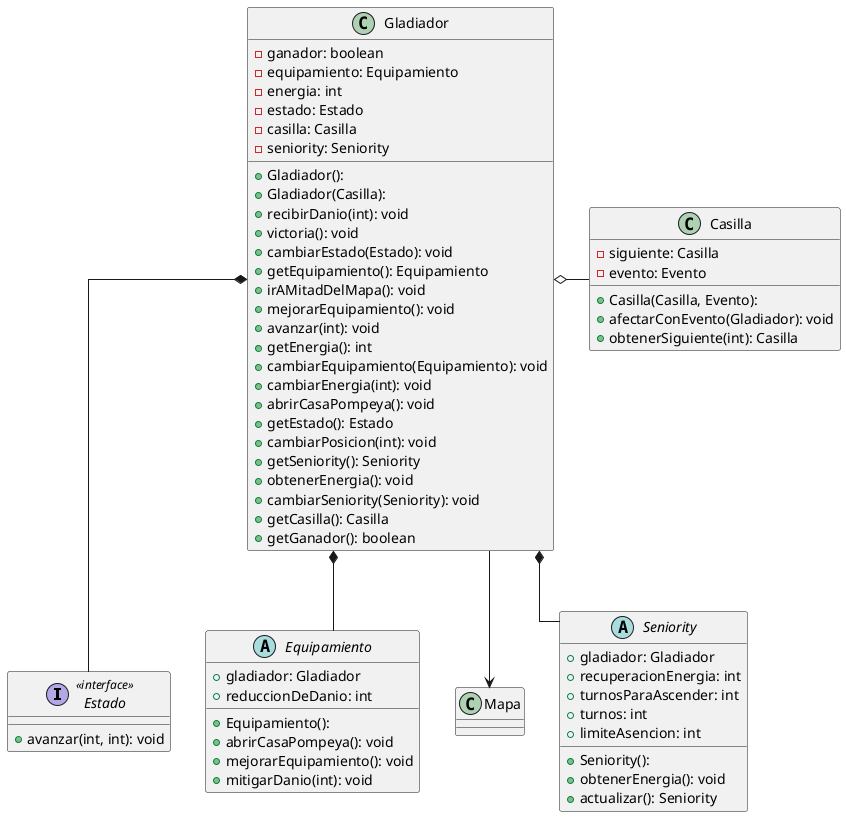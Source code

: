 @startuml

skinparam linetype ortho

interface Estado << interface >> {
  + avanzar(int, int): void
}

abstract class Equipamiento {
  + Equipamiento():
  + gladiador: Gladiador
  + reduccionDeDanio: int
  + abrirCasaPompeya(): void
  + mejorarEquipamiento(): void
  + mitigarDanio(int): void
}

class Mapa{
}

abstract class Seniority {
  + Seniority():
  + gladiador: Gladiador
  + recuperacionEnergia: int
  + turnosParaAscender: int
  + turnos: int
  + limiteAsencion: int
  + obtenerEnergia(): void
  + actualizar(): Seniority
}

class Casilla {
  + Casilla(Casilla, Evento):
  - siguiente: Casilla
  - evento: Evento
  + afectarConEvento(Gladiador): void
  + obtenerSiguiente(int): Casilla
}



class Gladiador {
  + Gladiador():
  + Gladiador(Casilla):
  - ganador: boolean
  - equipamiento: Equipamiento
  - energia: int
  - estado: Estado
  - casilla: Casilla
  - seniority: Seniority
  + recibirDanio(int): void
  + victoria(): void
  + cambiarEstado(Estado): void
  + getEquipamiento(): Equipamiento
  + irAMitadDelMapa(): void
  + mejorarEquipamiento(): void
  + avanzar(int): void
  + getEnergia(): int
  + cambiarEquipamiento(Equipamiento): void
  + cambiarEnergia(int): void
  + abrirCasaPompeya(): void
  + getEstado(): Estado
  + cambiarPosicion(int): void
  + getSeniority(): Seniority
  + obtenerEnergia(): void
  + cambiarSeniority(Seniority): void
  + getCasilla(): Casilla
  + getGanador(): boolean
}

Gladiador   *--  Estado
Gladiador   *--  Equipamiento
Gladiador   *--  Seniority
Gladiador   o- Casilla
Gladiador --> Mapa

@enduml
